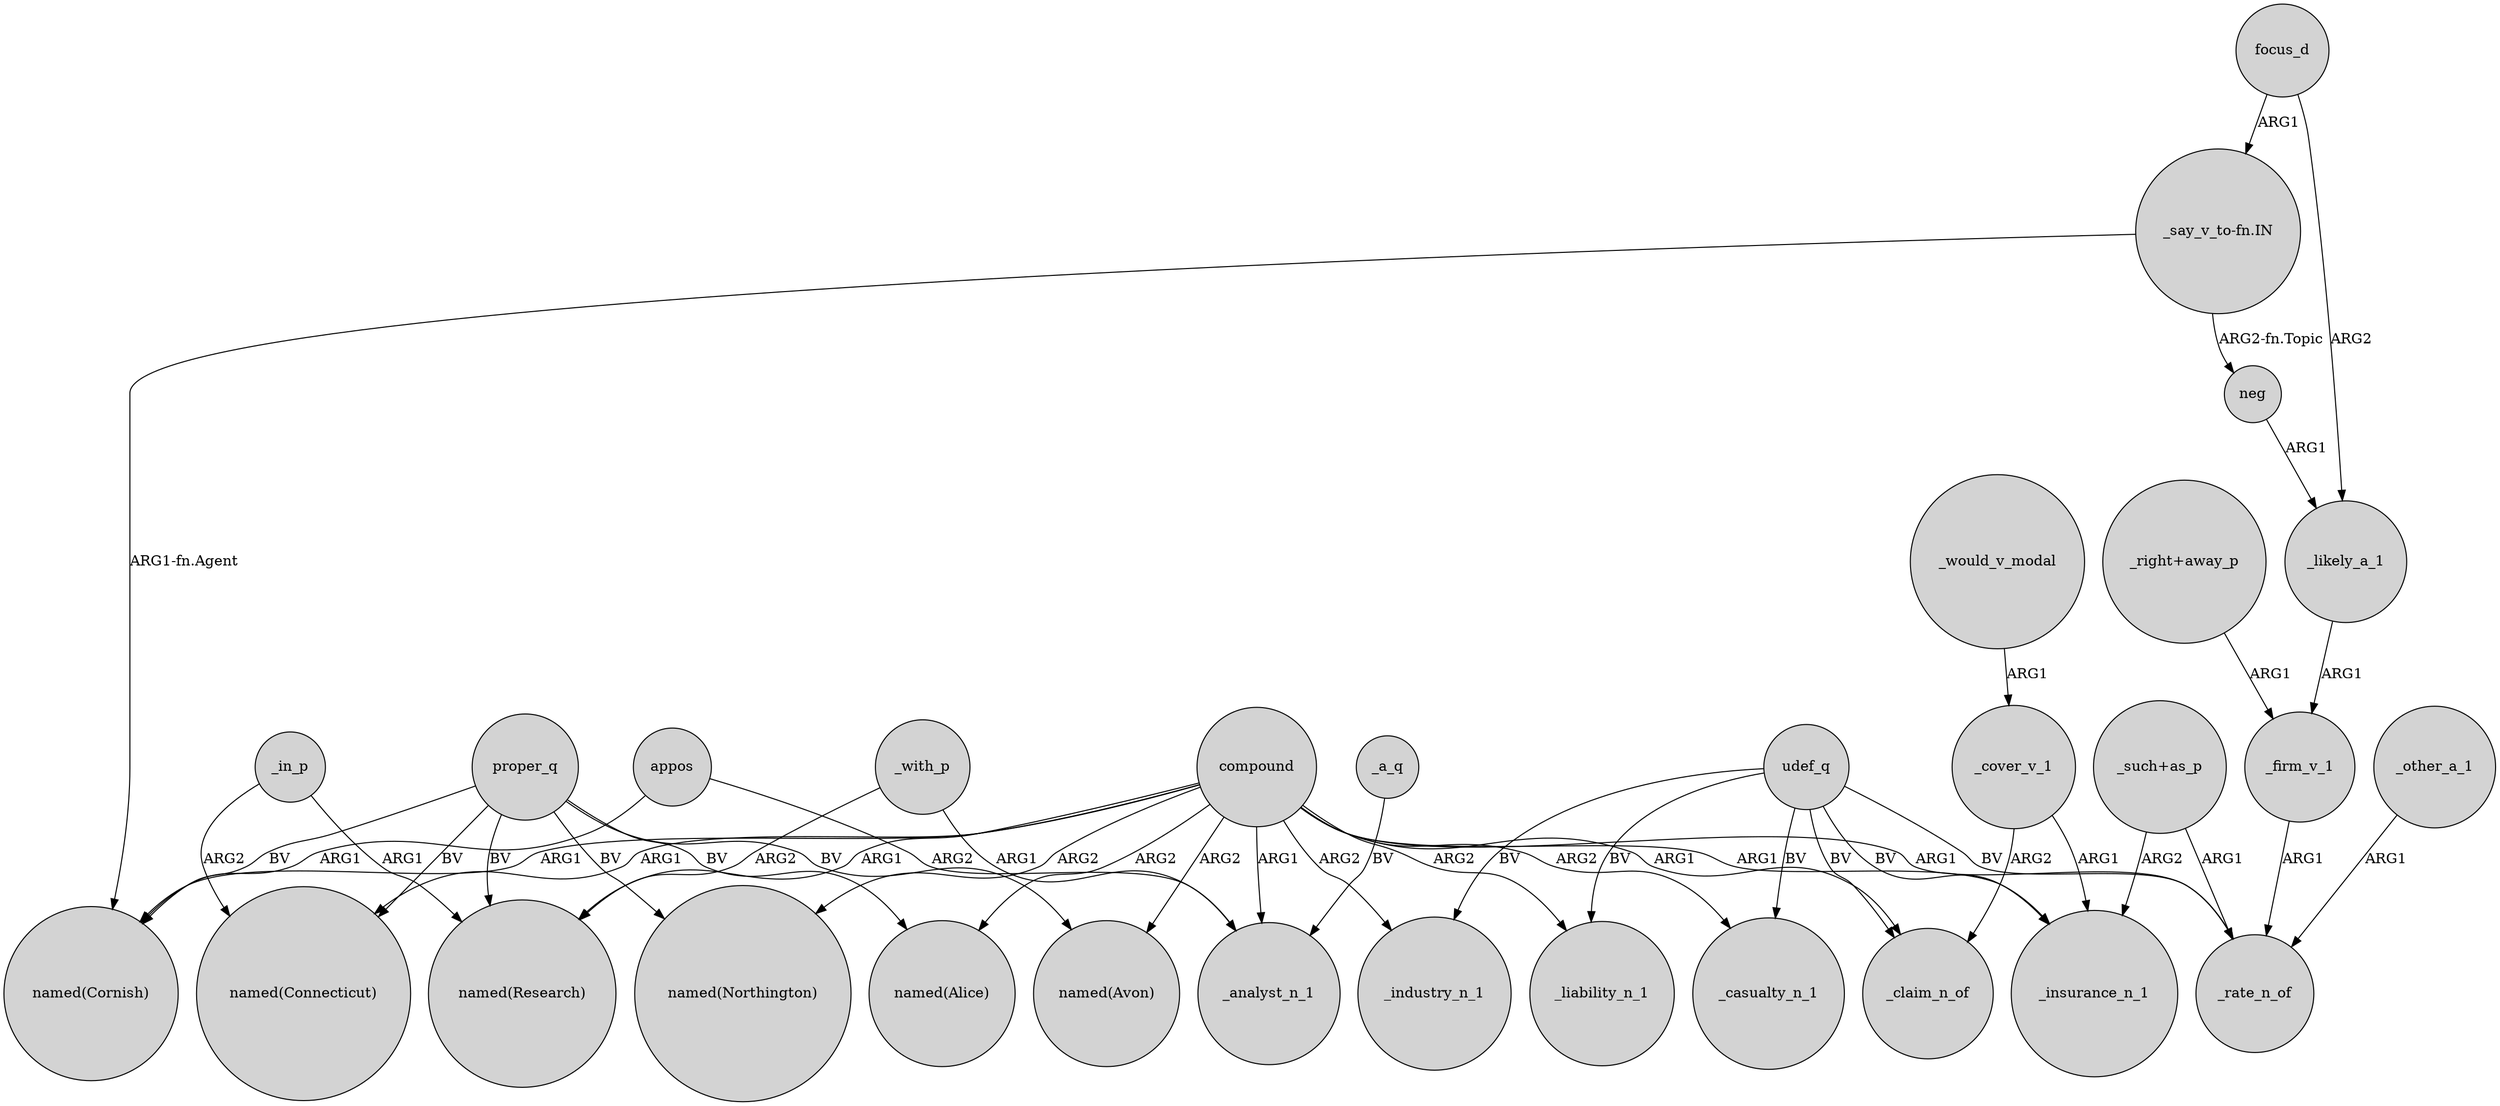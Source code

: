 digraph {
	node [shape=circle style=filled]
	compound -> "named(Avon)" [label=ARG2]
	focus_d -> _likely_a_1 [label=ARG2]
	compound -> _insurance_n_1 [label=ARG1]
	compound -> _liability_n_1 [label=ARG2]
	udef_q -> _liability_n_1 [label=BV]
	_firm_v_1 -> _rate_n_of [label=ARG1]
	proper_q -> "named(Northington)" [label=BV]
	compound -> "named(Alice)" [label=ARG2]
	_with_p -> _analyst_n_1 [label=ARG1]
	_other_a_1 -> _rate_n_of [label=ARG1]
	"_such+as_p" -> _rate_n_of [label=ARG1]
	udef_q -> _insurance_n_1 [label=BV]
	udef_q -> _casualty_n_1 [label=BV]
	compound -> _rate_n_of [label=ARG1]
	compound -> _claim_n_of [label=ARG1]
	compound -> "named(Cornish)" [label=ARG1]
	compound -> "named(Northington)" [label=ARG2]
	_cover_v_1 -> _insurance_n_1 [label=ARG1]
	udef_q -> _rate_n_of [label=BV]
	_would_v_modal -> _cover_v_1 [label=ARG1]
	_in_p -> "named(Research)" [label=ARG1]
	compound -> _casualty_n_1 [label=ARG2]
	compound -> _analyst_n_1 [label=ARG1]
	"_such+as_p" -> _insurance_n_1 [label=ARG2]
	appos -> _analyst_n_1 [label=ARG2]
	neg -> _likely_a_1 [label=ARG1]
	compound -> _industry_n_1 [label=ARG2]
	_cover_v_1 -> _claim_n_of [label=ARG2]
	"_say_v_to-fn.IN" -> "named(Cornish)" [label="ARG1-fn.Agent"]
	compound -> "named(Connecticut)" [label=ARG1]
	proper_q -> "named(Research)" [label=BV]
	_with_p -> "named(Research)" [label=ARG2]
	compound -> "named(Research)" [label=ARG1]
	proper_q -> "named(Avon)" [label=BV]
	_in_p -> "named(Connecticut)" [label=ARG2]
	"_say_v_to-fn.IN" -> neg [label="ARG2-fn.Topic"]
	_a_q -> _analyst_n_1 [label=BV]
	proper_q -> "named(Connecticut)" [label=BV]
	_likely_a_1 -> _firm_v_1 [label=ARG1]
	udef_q -> _claim_n_of [label=BV]
	proper_q -> "named(Cornish)" [label=BV]
	"_right+away_p" -> _firm_v_1 [label=ARG1]
	appos -> "named(Cornish)" [label=ARG1]
	udef_q -> _industry_n_1 [label=BV]
	focus_d -> "_say_v_to-fn.IN" [label=ARG1]
	proper_q -> "named(Alice)" [label=BV]
}
